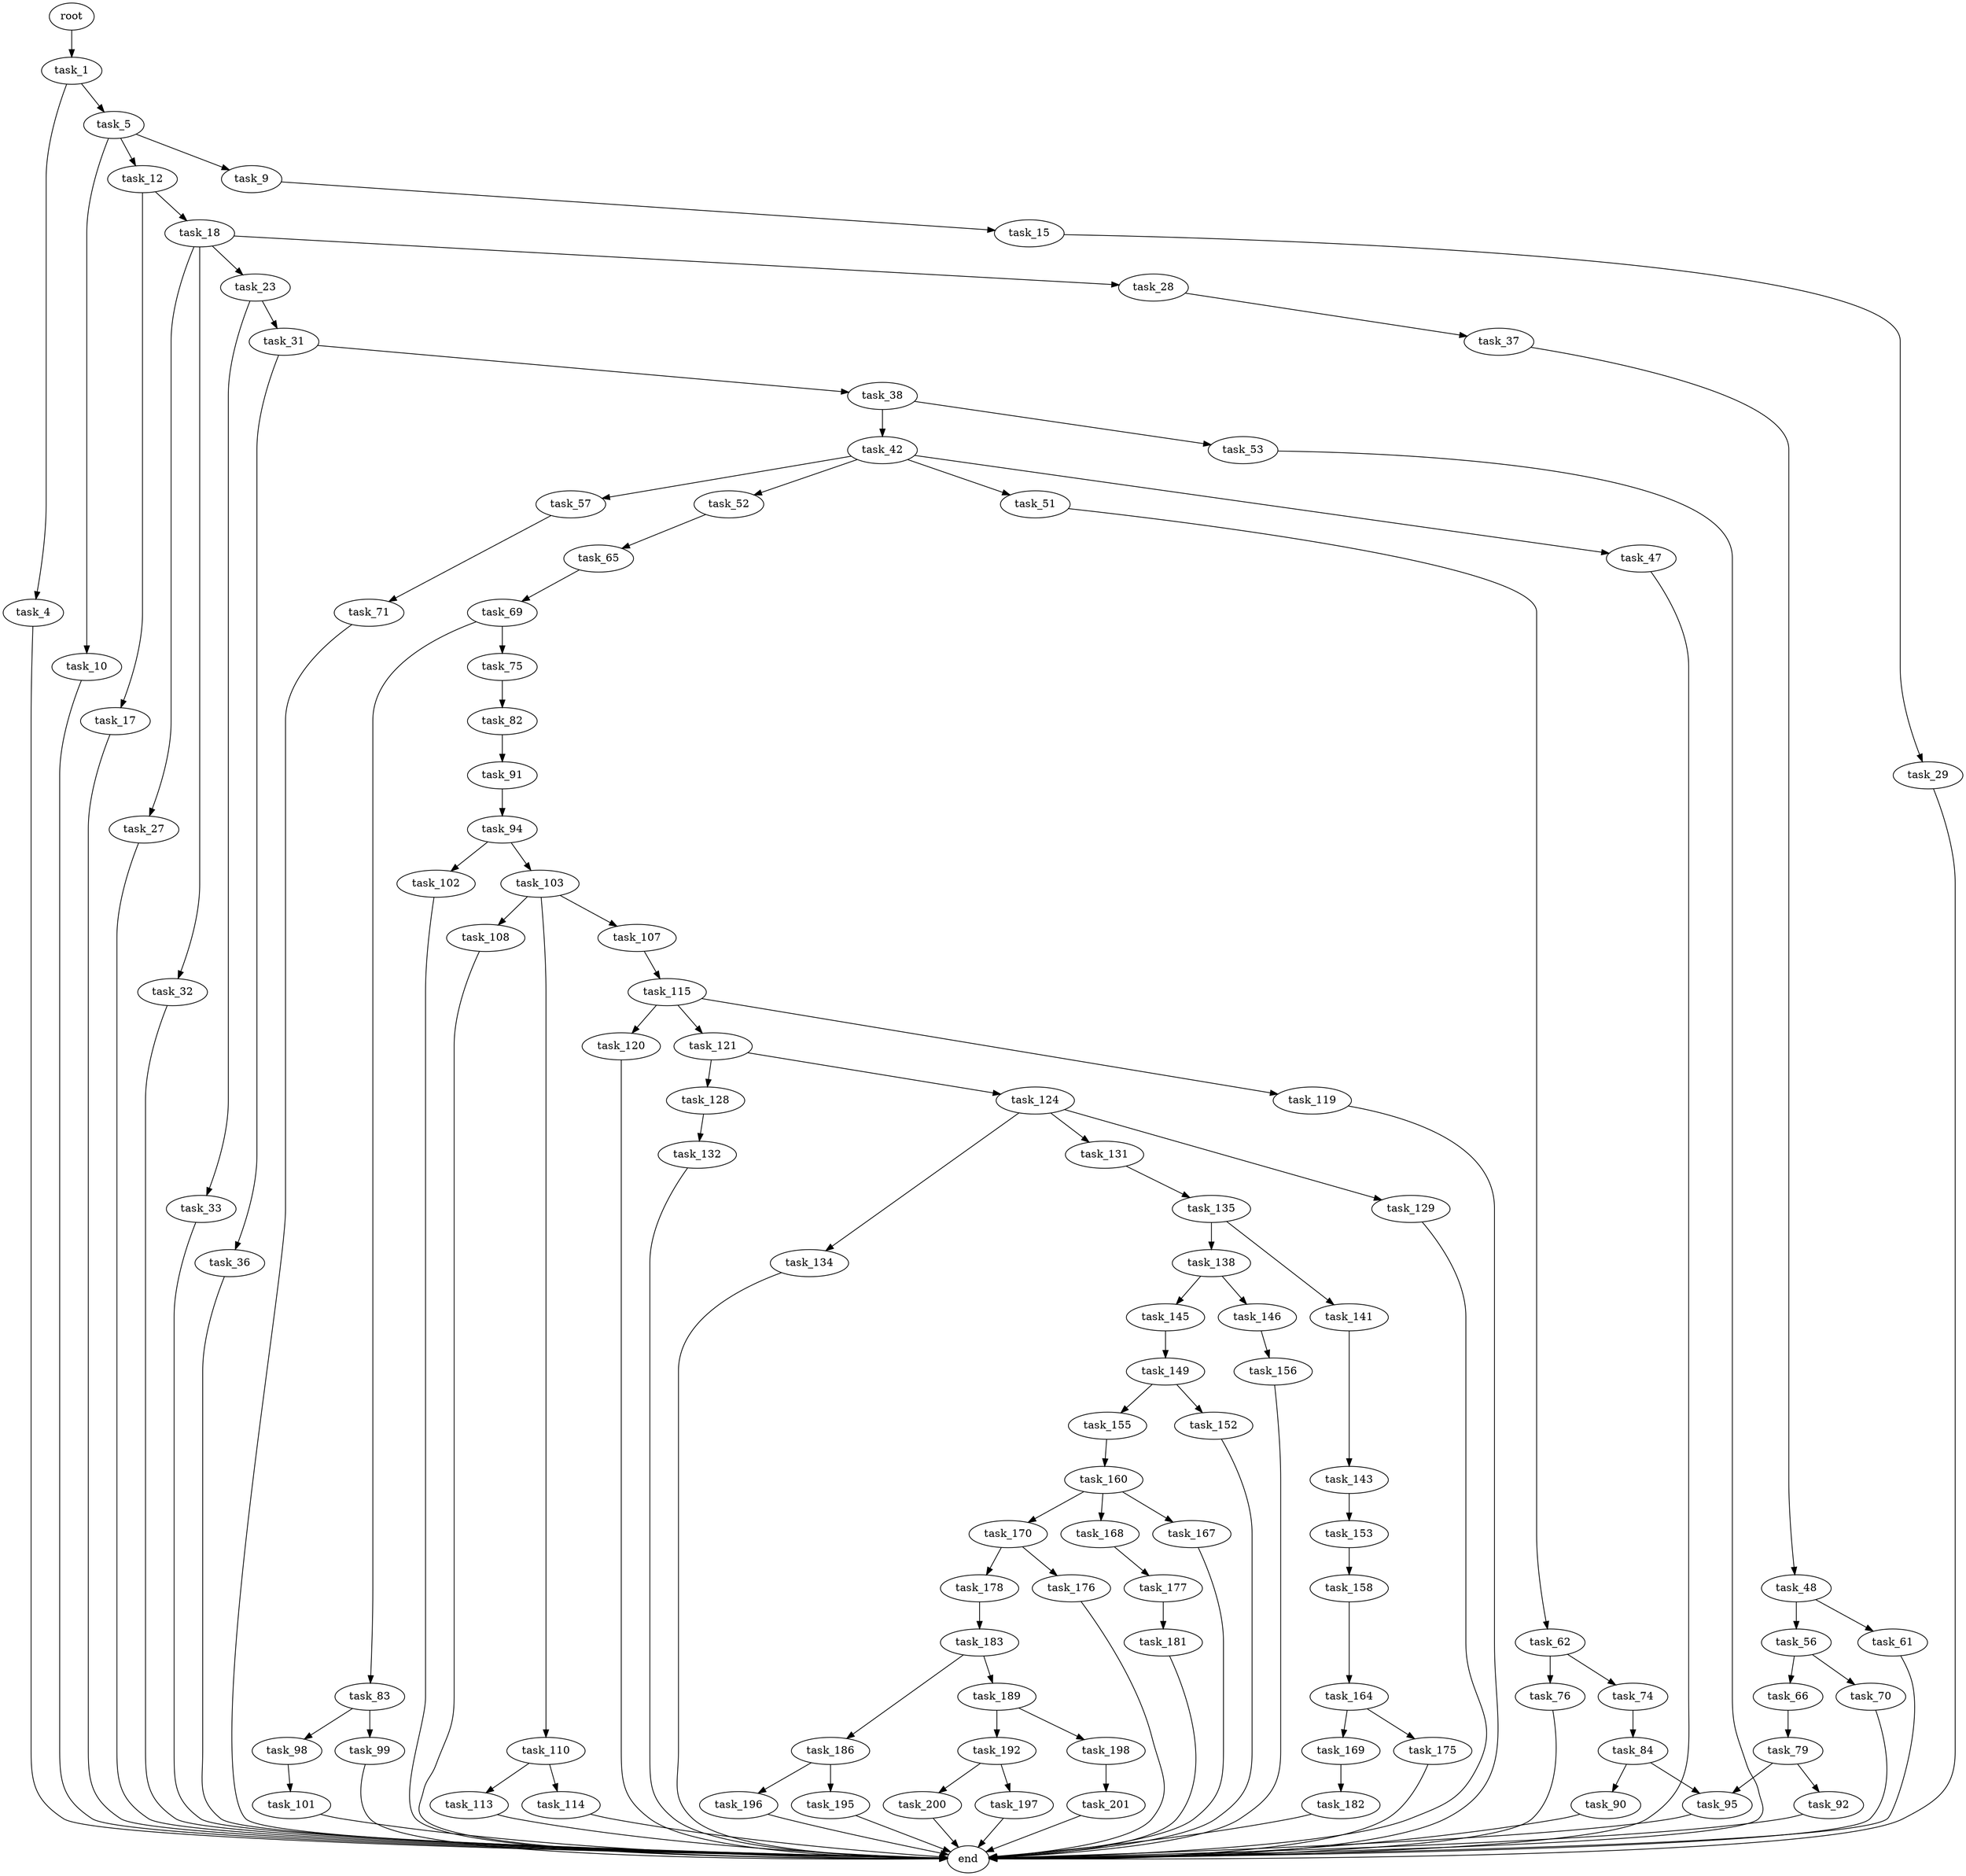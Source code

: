 digraph G {
  root [size="0.000000"];
  task_1 [size="664182620895.000000"];
  task_4 [size="5182976794.000000"];
  task_5 [size="782757789696.000000"];
  task_9 [size="40876905475.000000"];
  task_10 [size="330341704.000000"];
  task_12 [size="20663915066.000000"];
  task_15 [size="198362179300.000000"];
  task_17 [size="1391785473329.000000"];
  task_18 [size="29160201515.000000"];
  task_23 [size="92462822535.000000"];
  task_27 [size="17147815556.000000"];
  task_28 [size="782757789696.000000"];
  task_29 [size="5632085434.000000"];
  task_31 [size="231928233984.000000"];
  task_32 [size="11400688368.000000"];
  task_33 [size="820655286172.000000"];
  task_36 [size="5785644607.000000"];
  task_37 [size="4740599756.000000"];
  task_38 [size="103079991069.000000"];
  task_42 [size="95052150980.000000"];
  task_47 [size="313061001555.000000"];
  task_48 [size="28991029248.000000"];
  task_51 [size="5884337410.000000"];
  task_52 [size="7669835295.000000"];
  task_53 [size="346790623007.000000"];
  task_56 [size="231928233984.000000"];
  task_57 [size="886734496867.000000"];
  task_61 [size="3459473192.000000"];
  task_62 [size="368293445632.000000"];
  task_65 [size="1073741824000.000000"];
  task_66 [size="28991029248.000000"];
  task_69 [size="134217728000.000000"];
  task_70 [size="335558815460.000000"];
  task_71 [size="12999045075.000000"];
  task_74 [size="855032739.000000"];
  task_75 [size="8589934592.000000"];
  task_76 [size="444150854755.000000"];
  task_79 [size="68719476736.000000"];
  task_82 [size="217893157494.000000"];
  task_83 [size="6432637756.000000"];
  task_84 [size="8589934592.000000"];
  task_90 [size="9104352379.000000"];
  task_91 [size="869156754109.000000"];
  task_92 [size="68719476736.000000"];
  task_94 [size="1073741824000.000000"];
  task_95 [size="549755813888.000000"];
  task_98 [size="8589934592.000000"];
  task_99 [size="68719476736.000000"];
  task_101 [size="549755813888.000000"];
  task_102 [size="8160676712.000000"];
  task_103 [size="41731248708.000000"];
  task_107 [size="363322812793.000000"];
  task_108 [size="1073741824000.000000"];
  task_110 [size="1073741824000.000000"];
  task_113 [size="231928233984.000000"];
  task_114 [size="78815470461.000000"];
  task_115 [size="164878494833.000000"];
  task_119 [size="1318075191.000000"];
  task_120 [size="5412903707.000000"];
  task_121 [size="1067498326126.000000"];
  task_124 [size="5775517450.000000"];
  task_128 [size="655602319.000000"];
  task_129 [size="43082895201.000000"];
  task_131 [size="4318823358.000000"];
  task_132 [size="549755813888.000000"];
  task_134 [size="178001453198.000000"];
  task_135 [size="246407435457.000000"];
  task_138 [size="482980867789.000000"];
  task_141 [size="86031124933.000000"];
  task_143 [size="8589934592.000000"];
  task_145 [size="1073741824000.000000"];
  task_146 [size="549755813888.000000"];
  task_149 [size="134217728000.000000"];
  task_152 [size="702492087.000000"];
  task_153 [size="134217728000.000000"];
  task_155 [size="930021455.000000"];
  task_156 [size="1073741824000.000000"];
  task_158 [size="146972455384.000000"];
  task_160 [size="14255793455.000000"];
  task_164 [size="231928233984.000000"];
  task_167 [size="68719476736.000000"];
  task_168 [size="2632344530.000000"];
  task_169 [size="8589934592.000000"];
  task_170 [size="8698101819.000000"];
  task_175 [size="16290936268.000000"];
  task_176 [size="64428302687.000000"];
  task_177 [size="7767744546.000000"];
  task_178 [size="8197469899.000000"];
  task_181 [size="23734084774.000000"];
  task_182 [size="4173055769.000000"];
  task_183 [size="84501401750.000000"];
  task_186 [size="304863593413.000000"];
  task_189 [size="10439902452.000000"];
  task_192 [size="30497512280.000000"];
  task_195 [size="803818448958.000000"];
  task_196 [size="1303365296.000000"];
  task_197 [size="920952302806.000000"];
  task_198 [size="8589934592.000000"];
  task_200 [size="549755813888.000000"];
  task_201 [size="9120217844.000000"];
  end [size="0.000000"];

  root -> task_1 [size="1.000000"];
  task_1 -> task_4 [size="536870912.000000"];
  task_1 -> task_5 [size="536870912.000000"];
  task_4 -> end [size="1.000000"];
  task_5 -> task_9 [size="679477248.000000"];
  task_5 -> task_10 [size="679477248.000000"];
  task_5 -> task_12 [size="679477248.000000"];
  task_9 -> task_15 [size="838860800.000000"];
  task_10 -> end [size="1.000000"];
  task_12 -> task_17 [size="411041792.000000"];
  task_12 -> task_18 [size="411041792.000000"];
  task_15 -> task_29 [size="679477248.000000"];
  task_17 -> end [size="1.000000"];
  task_18 -> task_23 [size="679477248.000000"];
  task_18 -> task_27 [size="679477248.000000"];
  task_18 -> task_28 [size="679477248.000000"];
  task_18 -> task_32 [size="679477248.000000"];
  task_23 -> task_31 [size="75497472.000000"];
  task_23 -> task_33 [size="75497472.000000"];
  task_27 -> end [size="1.000000"];
  task_28 -> task_37 [size="679477248.000000"];
  task_29 -> end [size="1.000000"];
  task_31 -> task_36 [size="301989888.000000"];
  task_31 -> task_38 [size="301989888.000000"];
  task_32 -> end [size="1.000000"];
  task_33 -> end [size="1.000000"];
  task_36 -> end [size="1.000000"];
  task_37 -> task_48 [size="134217728.000000"];
  task_38 -> task_42 [size="134217728.000000"];
  task_38 -> task_53 [size="134217728.000000"];
  task_42 -> task_47 [size="75497472.000000"];
  task_42 -> task_51 [size="75497472.000000"];
  task_42 -> task_52 [size="75497472.000000"];
  task_42 -> task_57 [size="75497472.000000"];
  task_47 -> end [size="1.000000"];
  task_48 -> task_56 [size="75497472.000000"];
  task_48 -> task_61 [size="75497472.000000"];
  task_51 -> task_62 [size="536870912.000000"];
  task_52 -> task_65 [size="301989888.000000"];
  task_53 -> end [size="1.000000"];
  task_56 -> task_66 [size="301989888.000000"];
  task_56 -> task_70 [size="301989888.000000"];
  task_57 -> task_71 [size="679477248.000000"];
  task_61 -> end [size="1.000000"];
  task_62 -> task_74 [size="411041792.000000"];
  task_62 -> task_76 [size="411041792.000000"];
  task_65 -> task_69 [size="838860800.000000"];
  task_66 -> task_79 [size="75497472.000000"];
  task_69 -> task_75 [size="209715200.000000"];
  task_69 -> task_83 [size="209715200.000000"];
  task_70 -> end [size="1.000000"];
  task_71 -> end [size="1.000000"];
  task_74 -> task_84 [size="75497472.000000"];
  task_75 -> task_82 [size="33554432.000000"];
  task_76 -> end [size="1.000000"];
  task_79 -> task_92 [size="134217728.000000"];
  task_79 -> task_95 [size="134217728.000000"];
  task_82 -> task_91 [size="411041792.000000"];
  task_83 -> task_98 [size="301989888.000000"];
  task_83 -> task_99 [size="301989888.000000"];
  task_84 -> task_90 [size="33554432.000000"];
  task_84 -> task_95 [size="33554432.000000"];
  task_90 -> end [size="1.000000"];
  task_91 -> task_94 [size="536870912.000000"];
  task_92 -> end [size="1.000000"];
  task_94 -> task_102 [size="838860800.000000"];
  task_94 -> task_103 [size="838860800.000000"];
  task_95 -> end [size="1.000000"];
  task_98 -> task_101 [size="33554432.000000"];
  task_99 -> end [size="1.000000"];
  task_101 -> end [size="1.000000"];
  task_102 -> end [size="1.000000"];
  task_103 -> task_107 [size="679477248.000000"];
  task_103 -> task_108 [size="679477248.000000"];
  task_103 -> task_110 [size="679477248.000000"];
  task_107 -> task_115 [size="301989888.000000"];
  task_108 -> end [size="1.000000"];
  task_110 -> task_113 [size="838860800.000000"];
  task_110 -> task_114 [size="838860800.000000"];
  task_113 -> end [size="1.000000"];
  task_114 -> end [size="1.000000"];
  task_115 -> task_119 [size="134217728.000000"];
  task_115 -> task_120 [size="134217728.000000"];
  task_115 -> task_121 [size="134217728.000000"];
  task_119 -> end [size="1.000000"];
  task_120 -> end [size="1.000000"];
  task_121 -> task_124 [size="838860800.000000"];
  task_121 -> task_128 [size="838860800.000000"];
  task_124 -> task_129 [size="134217728.000000"];
  task_124 -> task_131 [size="134217728.000000"];
  task_124 -> task_134 [size="134217728.000000"];
  task_128 -> task_132 [size="33554432.000000"];
  task_129 -> end [size="1.000000"];
  task_131 -> task_135 [size="209715200.000000"];
  task_132 -> end [size="1.000000"];
  task_134 -> end [size="1.000000"];
  task_135 -> task_138 [size="301989888.000000"];
  task_135 -> task_141 [size="301989888.000000"];
  task_138 -> task_145 [size="301989888.000000"];
  task_138 -> task_146 [size="301989888.000000"];
  task_141 -> task_143 [size="134217728.000000"];
  task_143 -> task_153 [size="33554432.000000"];
  task_145 -> task_149 [size="838860800.000000"];
  task_146 -> task_156 [size="536870912.000000"];
  task_149 -> task_152 [size="209715200.000000"];
  task_149 -> task_155 [size="209715200.000000"];
  task_152 -> end [size="1.000000"];
  task_153 -> task_158 [size="209715200.000000"];
  task_155 -> task_160 [size="33554432.000000"];
  task_156 -> end [size="1.000000"];
  task_158 -> task_164 [size="679477248.000000"];
  task_160 -> task_167 [size="33554432.000000"];
  task_160 -> task_168 [size="33554432.000000"];
  task_160 -> task_170 [size="33554432.000000"];
  task_164 -> task_169 [size="301989888.000000"];
  task_164 -> task_175 [size="301989888.000000"];
  task_167 -> end [size="1.000000"];
  task_168 -> task_177 [size="75497472.000000"];
  task_169 -> task_182 [size="33554432.000000"];
  task_170 -> task_176 [size="301989888.000000"];
  task_170 -> task_178 [size="301989888.000000"];
  task_175 -> end [size="1.000000"];
  task_176 -> end [size="1.000000"];
  task_177 -> task_181 [size="134217728.000000"];
  task_178 -> task_183 [size="411041792.000000"];
  task_181 -> end [size="1.000000"];
  task_182 -> end [size="1.000000"];
  task_183 -> task_186 [size="209715200.000000"];
  task_183 -> task_189 [size="209715200.000000"];
  task_186 -> task_195 [size="209715200.000000"];
  task_186 -> task_196 [size="209715200.000000"];
  task_189 -> task_192 [size="209715200.000000"];
  task_189 -> task_198 [size="209715200.000000"];
  task_192 -> task_197 [size="33554432.000000"];
  task_192 -> task_200 [size="33554432.000000"];
  task_195 -> end [size="1.000000"];
  task_196 -> end [size="1.000000"];
  task_197 -> end [size="1.000000"];
  task_198 -> task_201 [size="33554432.000000"];
  task_200 -> end [size="1.000000"];
  task_201 -> end [size="1.000000"];
}
